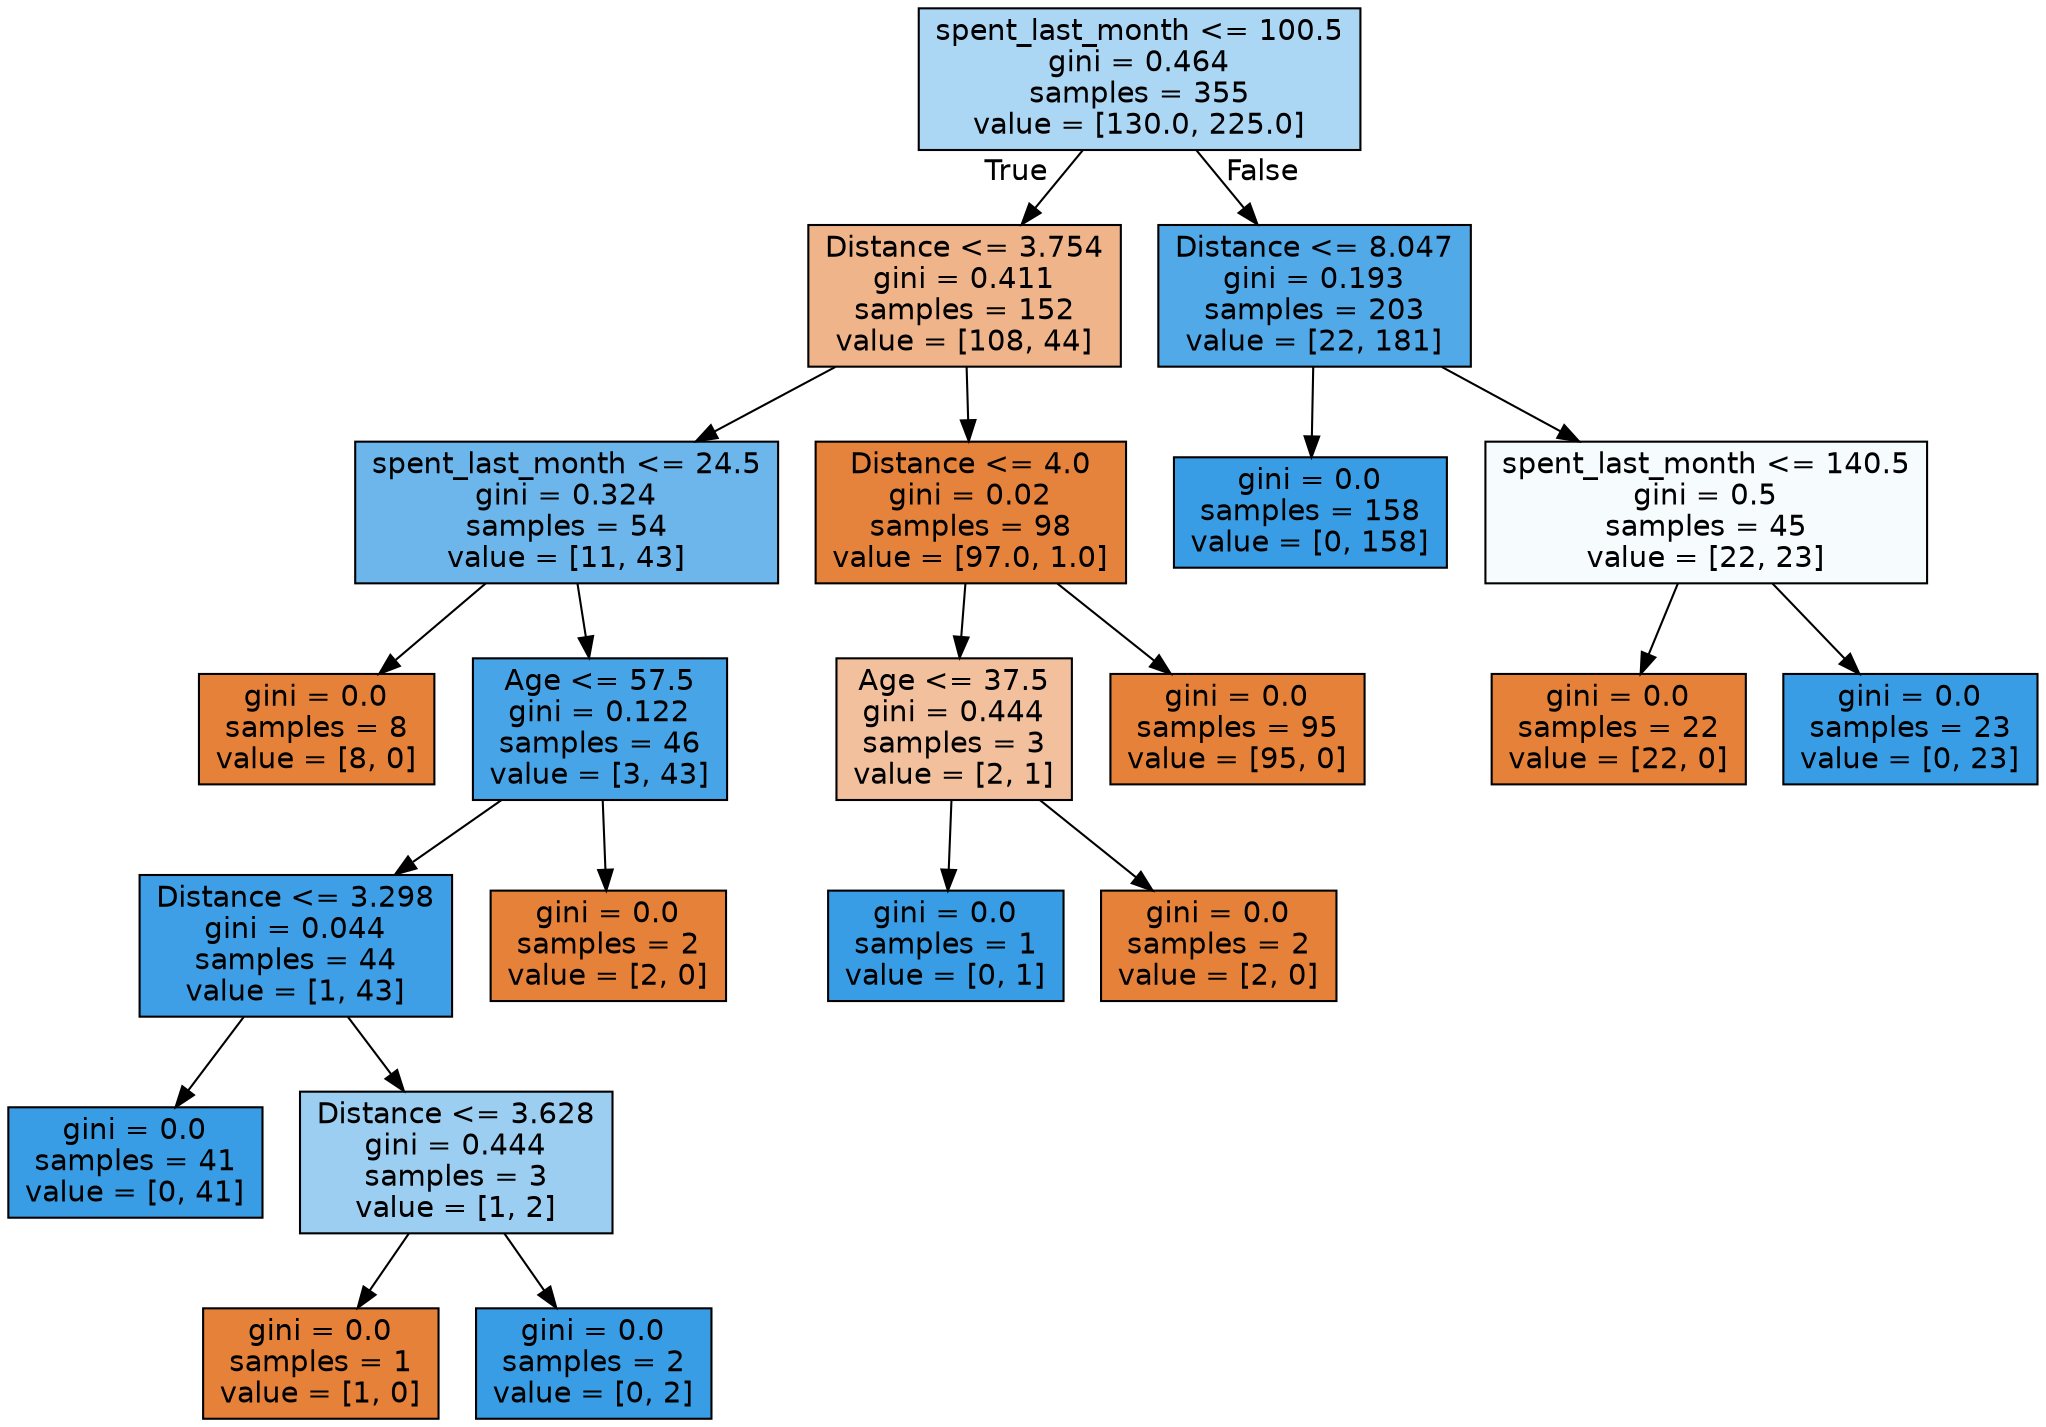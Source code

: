 digraph Tree {
node [shape=box, style="filled", color="black", fontname="helvetica"] ;
edge [fontname="helvetica"] ;
0 [label="spent_last_month <= 100.5\ngini = 0.464\nsamples = 355\nvalue = [130.0, 225.0]", fillcolor="#abd6f4"] ;
1 [label="Distance <= 3.754\ngini = 0.411\nsamples = 152\nvalue = [108, 44]", fillcolor="#f0b48a"] ;
0 -> 1 [labeldistance=2.5, labelangle=45, headlabel="True"] ;
2 [label="spent_last_month <= 24.5\ngini = 0.324\nsamples = 54\nvalue = [11, 43]", fillcolor="#6cb6ec"] ;
1 -> 2 ;
3 [label="gini = 0.0\nsamples = 8\nvalue = [8, 0]", fillcolor="#e58139"] ;
2 -> 3 ;
4 [label="Age <= 57.5\ngini = 0.122\nsamples = 46\nvalue = [3, 43]", fillcolor="#47a4e7"] ;
2 -> 4 ;
5 [label="Distance <= 3.298\ngini = 0.044\nsamples = 44\nvalue = [1, 43]", fillcolor="#3e9fe6"] ;
4 -> 5 ;
6 [label="gini = 0.0\nsamples = 41\nvalue = [0, 41]", fillcolor="#399de5"] ;
5 -> 6 ;
7 [label="Distance <= 3.628\ngini = 0.444\nsamples = 3\nvalue = [1, 2]", fillcolor="#9ccef2"] ;
5 -> 7 ;
8 [label="gini = 0.0\nsamples = 1\nvalue = [1, 0]", fillcolor="#e58139"] ;
7 -> 8 ;
9 [label="gini = 0.0\nsamples = 2\nvalue = [0, 2]", fillcolor="#399de5"] ;
7 -> 9 ;
10 [label="gini = 0.0\nsamples = 2\nvalue = [2, 0]", fillcolor="#e58139"] ;
4 -> 10 ;
11 [label="Distance <= 4.0\ngini = 0.02\nsamples = 98\nvalue = [97.0, 1.0]", fillcolor="#e5823b"] ;
1 -> 11 ;
12 [label="Age <= 37.5\ngini = 0.444\nsamples = 3\nvalue = [2, 1]", fillcolor="#f2c09c"] ;
11 -> 12 ;
13 [label="gini = 0.0\nsamples = 1\nvalue = [0, 1]", fillcolor="#399de5"] ;
12 -> 13 ;
14 [label="gini = 0.0\nsamples = 2\nvalue = [2, 0]", fillcolor="#e58139"] ;
12 -> 14 ;
15 [label="gini = 0.0\nsamples = 95\nvalue = [95, 0]", fillcolor="#e58139"] ;
11 -> 15 ;
16 [label="Distance <= 8.047\ngini = 0.193\nsamples = 203\nvalue = [22, 181]", fillcolor="#51a9e8"] ;
0 -> 16 [labeldistance=2.5, labelangle=-45, headlabel="False"] ;
17 [label="gini = 0.0\nsamples = 158\nvalue = [0, 158]", fillcolor="#399de5"] ;
16 -> 17 ;
18 [label="spent_last_month <= 140.5\ngini = 0.5\nsamples = 45\nvalue = [22, 23]", fillcolor="#f6fbfe"] ;
16 -> 18 ;
19 [label="gini = 0.0\nsamples = 22\nvalue = [22, 0]", fillcolor="#e58139"] ;
18 -> 19 ;
20 [label="gini = 0.0\nsamples = 23\nvalue = [0, 23]", fillcolor="#399de5"] ;
18 -> 20 ;
}